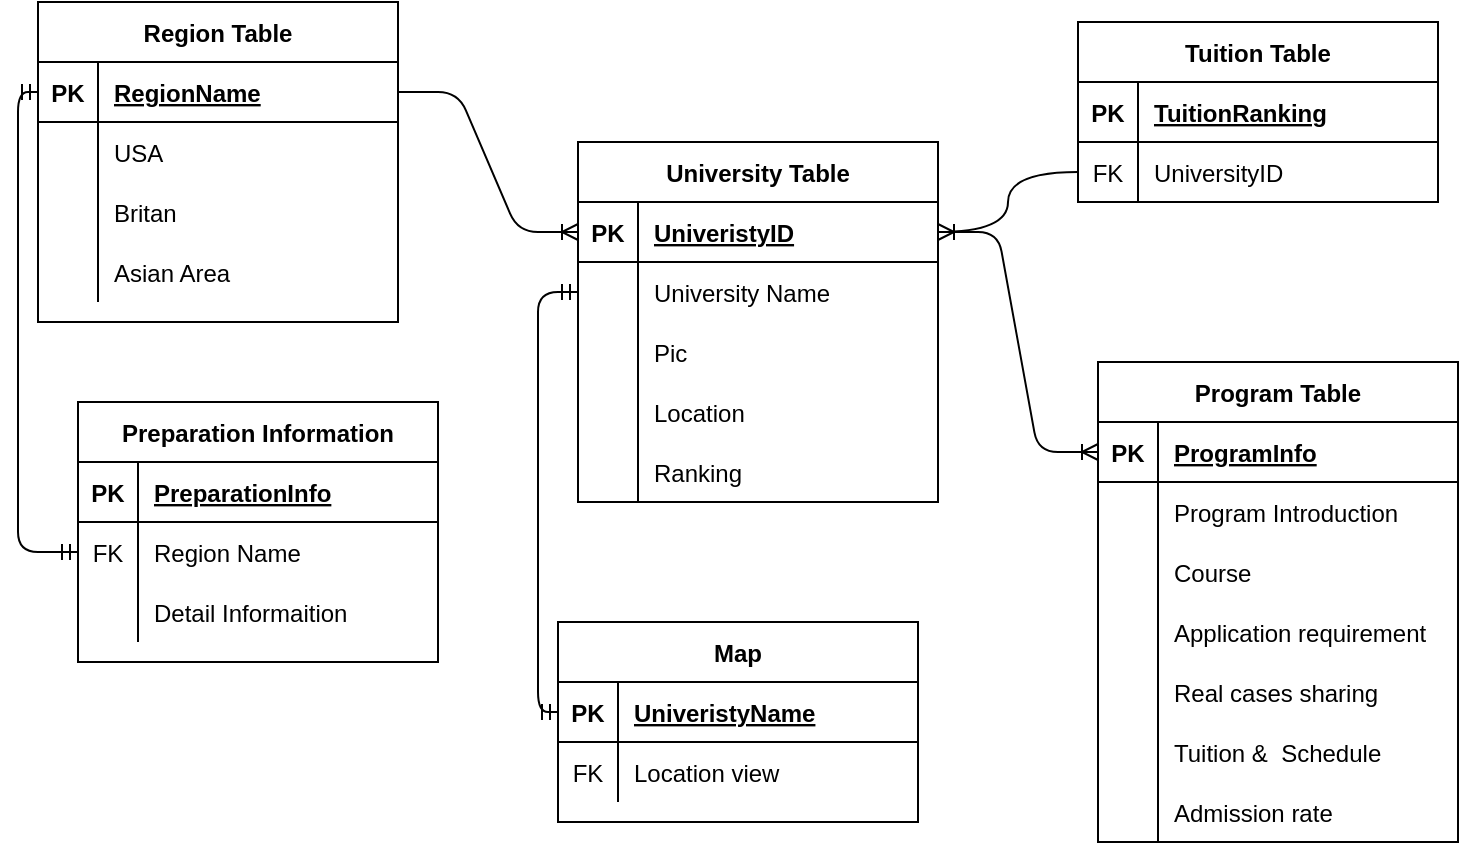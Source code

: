 <mxfile version="13.7.9" type="device"><diagram id="P2NNL9amJcrfR--BU_On" name="Page-1"><mxGraphModel dx="868" dy="433" grid="1" gridSize="10" guides="1" tooltips="1" connect="1" arrows="1" fold="1" page="1" pageScale="1" pageWidth="827" pageHeight="1169" math="0" shadow="0"><root><mxCell id="0"/><mxCell id="1" parent="0"/><mxCell id="5DMe6kzkzquwEsAJqxTu-112" value="" style="edgeStyle=orthogonalEdgeStyle;fontSize=12;html=1;endArrow=ERoneToMany;exitX=0;exitY=0.5;exitDx=0;exitDy=0;curved=1;" parent="1" source="5DMe6kzkzquwEsAJqxTu-72" target="5DMe6kzkzquwEsAJqxTu-4" edge="1"><mxGeometry width="100" height="100" relative="1" as="geometry"><mxPoint x="450" y="50" as="sourcePoint"/><mxPoint x="570" y="160" as="targetPoint"/></mxGeometry></mxCell><mxCell id="5DMe6kzkzquwEsAJqxTu-29" value="Program Table" style="shape=table;startSize=30;container=1;collapsible=1;childLayout=tableLayout;fixedRows=1;rowLines=0;fontStyle=1;align=center;resizeLast=1;" parent="1" vertex="1"><mxGeometry x="570" y="220" width="180" height="240" as="geometry"/></mxCell><mxCell id="5DMe6kzkzquwEsAJqxTu-30" value="" style="shape=partialRectangle;collapsible=0;dropTarget=0;pointerEvents=0;fillColor=none;top=0;left=0;bottom=1;right=0;points=[[0,0.5],[1,0.5]];portConstraint=eastwest;" parent="5DMe6kzkzquwEsAJqxTu-29" vertex="1"><mxGeometry y="30" width="180" height="30" as="geometry"/></mxCell><mxCell id="5DMe6kzkzquwEsAJqxTu-31" value="PK" style="shape=partialRectangle;connectable=0;fillColor=none;top=0;left=0;bottom=0;right=0;fontStyle=1;overflow=hidden;" parent="5DMe6kzkzquwEsAJqxTu-30" vertex="1"><mxGeometry width="30" height="30" as="geometry"/></mxCell><mxCell id="5DMe6kzkzquwEsAJqxTu-32" value="ProgramInfo" style="shape=partialRectangle;connectable=0;fillColor=none;top=0;left=0;bottom=0;right=0;align=left;spacingLeft=6;fontStyle=5;overflow=hidden;" parent="5DMe6kzkzquwEsAJqxTu-30" vertex="1"><mxGeometry x="30" width="150" height="30" as="geometry"/></mxCell><mxCell id="5DMe6kzkzquwEsAJqxTu-33" value="" style="shape=partialRectangle;collapsible=0;dropTarget=0;pointerEvents=0;fillColor=none;top=0;left=0;bottom=0;right=0;points=[[0,0.5],[1,0.5]];portConstraint=eastwest;" parent="5DMe6kzkzquwEsAJqxTu-29" vertex="1"><mxGeometry y="60" width="180" height="30" as="geometry"/></mxCell><mxCell id="5DMe6kzkzquwEsAJqxTu-34" value="" style="shape=partialRectangle;connectable=0;fillColor=none;top=0;left=0;bottom=0;right=0;editable=1;overflow=hidden;" parent="5DMe6kzkzquwEsAJqxTu-33" vertex="1"><mxGeometry width="30" height="30" as="geometry"/></mxCell><mxCell id="5DMe6kzkzquwEsAJqxTu-35" value="Program Introduction" style="shape=partialRectangle;connectable=0;fillColor=none;top=0;left=0;bottom=0;right=0;align=left;spacingLeft=6;overflow=hidden;" parent="5DMe6kzkzquwEsAJqxTu-33" vertex="1"><mxGeometry x="30" width="150" height="30" as="geometry"/></mxCell><mxCell id="5DMe6kzkzquwEsAJqxTu-36" value="" style="shape=partialRectangle;collapsible=0;dropTarget=0;pointerEvents=0;fillColor=none;top=0;left=0;bottom=0;right=0;points=[[0,0.5],[1,0.5]];portConstraint=eastwest;" parent="5DMe6kzkzquwEsAJqxTu-29" vertex="1"><mxGeometry y="90" width="180" height="30" as="geometry"/></mxCell><mxCell id="5DMe6kzkzquwEsAJqxTu-37" value="" style="shape=partialRectangle;connectable=0;fillColor=none;top=0;left=0;bottom=0;right=0;editable=1;overflow=hidden;" parent="5DMe6kzkzquwEsAJqxTu-36" vertex="1"><mxGeometry width="30" height="30" as="geometry"/></mxCell><mxCell id="5DMe6kzkzquwEsAJqxTu-38" value="Course" style="shape=partialRectangle;connectable=0;fillColor=none;top=0;left=0;bottom=0;right=0;align=left;spacingLeft=6;overflow=hidden;" parent="5DMe6kzkzquwEsAJqxTu-36" vertex="1"><mxGeometry x="30" width="150" height="30" as="geometry"/></mxCell><mxCell id="5DMe6kzkzquwEsAJqxTu-39" value="" style="shape=partialRectangle;collapsible=0;dropTarget=0;pointerEvents=0;fillColor=none;top=0;left=0;bottom=0;right=0;points=[[0,0.5],[1,0.5]];portConstraint=eastwest;" parent="5DMe6kzkzquwEsAJqxTu-29" vertex="1"><mxGeometry y="120" width="180" height="30" as="geometry"/></mxCell><mxCell id="5DMe6kzkzquwEsAJqxTu-40" value="" style="shape=partialRectangle;connectable=0;fillColor=none;top=0;left=0;bottom=0;right=0;editable=1;overflow=hidden;" parent="5DMe6kzkzquwEsAJqxTu-39" vertex="1"><mxGeometry width="30" height="30" as="geometry"/></mxCell><mxCell id="5DMe6kzkzquwEsAJqxTu-41" value="Application requirement" style="shape=partialRectangle;connectable=0;fillColor=none;top=0;left=0;bottom=0;right=0;align=left;spacingLeft=6;overflow=hidden;" parent="5DMe6kzkzquwEsAJqxTu-39" vertex="1"><mxGeometry x="30" width="150" height="30" as="geometry"/></mxCell><mxCell id="5DMe6kzkzquwEsAJqxTu-104" value="" style="shape=partialRectangle;collapsible=0;dropTarget=0;pointerEvents=0;fillColor=none;top=0;left=0;bottom=0;right=0;points=[[0,0.5],[1,0.5]];portConstraint=eastwest;" parent="5DMe6kzkzquwEsAJqxTu-29" vertex="1"><mxGeometry y="150" width="180" height="30" as="geometry"/></mxCell><mxCell id="5DMe6kzkzquwEsAJqxTu-105" value="" style="shape=partialRectangle;connectable=0;fillColor=none;top=0;left=0;bottom=0;right=0;editable=1;overflow=hidden;" parent="5DMe6kzkzquwEsAJqxTu-104" vertex="1"><mxGeometry width="30" height="30" as="geometry"/></mxCell><mxCell id="5DMe6kzkzquwEsAJqxTu-106" value="Real cases sharing" style="shape=partialRectangle;connectable=0;fillColor=none;top=0;left=0;bottom=0;right=0;align=left;spacingLeft=6;overflow=hidden;" parent="5DMe6kzkzquwEsAJqxTu-104" vertex="1"><mxGeometry x="30" width="150" height="30" as="geometry"/></mxCell><mxCell id="5DMe6kzkzquwEsAJqxTu-122" value="" style="shape=partialRectangle;collapsible=0;dropTarget=0;pointerEvents=0;fillColor=none;top=0;left=0;bottom=0;right=0;points=[[0,0.5],[1,0.5]];portConstraint=eastwest;" parent="5DMe6kzkzquwEsAJqxTu-29" vertex="1"><mxGeometry y="180" width="180" height="30" as="geometry"/></mxCell><mxCell id="5DMe6kzkzquwEsAJqxTu-123" value="" style="shape=partialRectangle;connectable=0;fillColor=none;top=0;left=0;bottom=0;right=0;editable=1;overflow=hidden;" parent="5DMe6kzkzquwEsAJqxTu-122" vertex="1"><mxGeometry width="30" height="30" as="geometry"/></mxCell><mxCell id="5DMe6kzkzquwEsAJqxTu-124" value="Tuition &amp;  Schedule" style="shape=partialRectangle;connectable=0;fillColor=none;top=0;left=0;bottom=0;right=0;align=left;spacingLeft=6;overflow=hidden;" parent="5DMe6kzkzquwEsAJqxTu-122" vertex="1"><mxGeometry x="30" width="150" height="30" as="geometry"/></mxCell><mxCell id="TabTLp0VnA0_l2loUr3l-8" value="" style="shape=partialRectangle;collapsible=0;dropTarget=0;pointerEvents=0;fillColor=none;top=0;left=0;bottom=0;right=0;points=[[0,0.5],[1,0.5]];portConstraint=eastwest;" parent="5DMe6kzkzquwEsAJqxTu-29" vertex="1"><mxGeometry y="210" width="180" height="30" as="geometry"/></mxCell><mxCell id="TabTLp0VnA0_l2loUr3l-9" value="" style="shape=partialRectangle;connectable=0;fillColor=none;top=0;left=0;bottom=0;right=0;editable=1;overflow=hidden;" parent="TabTLp0VnA0_l2loUr3l-8" vertex="1"><mxGeometry width="30" height="30" as="geometry"/></mxCell><mxCell id="TabTLp0VnA0_l2loUr3l-10" value="Admission rate" style="shape=partialRectangle;connectable=0;fillColor=none;top=0;left=0;bottom=0;right=0;align=left;spacingLeft=6;overflow=hidden;" parent="TabTLp0VnA0_l2loUr3l-8" vertex="1"><mxGeometry x="30" width="150" height="30" as="geometry"/></mxCell><mxCell id="5DMe6kzkzquwEsAJqxTu-110" value="" style="edgeStyle=entityRelationEdgeStyle;fontSize=12;html=1;endArrow=ERoneToMany;entryX=0;entryY=0.5;entryDx=0;entryDy=0;exitX=1;exitY=0.5;exitDx=0;exitDy=0;" parent="1" source="5DMe6kzkzquwEsAJqxTu-56" target="5DMe6kzkzquwEsAJqxTu-4" edge="1"><mxGeometry width="100" height="100" relative="1" as="geometry"><mxPoint x="240" y="90" as="sourcePoint"/><mxPoint x="310" y="110" as="targetPoint"/></mxGeometry></mxCell><mxCell id="5DMe6kzkzquwEsAJqxTu-3" value="University Table" style="shape=table;startSize=30;container=1;collapsible=1;childLayout=tableLayout;fixedRows=1;rowLines=0;fontStyle=1;align=center;resizeLast=1;" parent="1" vertex="1"><mxGeometry x="310" y="110" width="180" height="180" as="geometry"/></mxCell><mxCell id="5DMe6kzkzquwEsAJqxTu-4" value="" style="shape=partialRectangle;collapsible=0;dropTarget=0;pointerEvents=0;fillColor=none;top=0;left=0;bottom=1;right=0;points=[[0,0.5],[1,0.5]];portConstraint=eastwest;" parent="5DMe6kzkzquwEsAJqxTu-3" vertex="1"><mxGeometry y="30" width="180" height="30" as="geometry"/></mxCell><mxCell id="5DMe6kzkzquwEsAJqxTu-5" value="PK" style="shape=partialRectangle;connectable=0;fillColor=none;top=0;left=0;bottom=0;right=0;fontStyle=1;overflow=hidden;" parent="5DMe6kzkzquwEsAJqxTu-4" vertex="1"><mxGeometry width="30" height="30" as="geometry"/></mxCell><mxCell id="5DMe6kzkzquwEsAJqxTu-6" value="UniveristyID" style="shape=partialRectangle;connectable=0;fillColor=none;top=0;left=0;bottom=0;right=0;align=left;spacingLeft=6;fontStyle=5;overflow=hidden;" parent="5DMe6kzkzquwEsAJqxTu-4" vertex="1"><mxGeometry x="30" width="150" height="30" as="geometry"/></mxCell><mxCell id="5DMe6kzkzquwEsAJqxTu-7" value="" style="shape=partialRectangle;collapsible=0;dropTarget=0;pointerEvents=0;fillColor=none;top=0;left=0;bottom=0;right=0;points=[[0,0.5],[1,0.5]];portConstraint=eastwest;" parent="5DMe6kzkzquwEsAJqxTu-3" vertex="1"><mxGeometry y="60" width="180" height="30" as="geometry"/></mxCell><mxCell id="5DMe6kzkzquwEsAJqxTu-8" value="" style="shape=partialRectangle;connectable=0;fillColor=none;top=0;left=0;bottom=0;right=0;editable=1;overflow=hidden;" parent="5DMe6kzkzquwEsAJqxTu-7" vertex="1"><mxGeometry width="30" height="30" as="geometry"/></mxCell><mxCell id="5DMe6kzkzquwEsAJqxTu-9" value="University Name" style="shape=partialRectangle;connectable=0;fillColor=none;top=0;left=0;bottom=0;right=0;align=left;spacingLeft=6;overflow=hidden;" parent="5DMe6kzkzquwEsAJqxTu-7" vertex="1"><mxGeometry x="30" width="150" height="30" as="geometry"/></mxCell><mxCell id="5DMe6kzkzquwEsAJqxTu-10" value="" style="shape=partialRectangle;collapsible=0;dropTarget=0;pointerEvents=0;fillColor=none;top=0;left=0;bottom=0;right=0;points=[[0,0.5],[1,0.5]];portConstraint=eastwest;" parent="5DMe6kzkzquwEsAJqxTu-3" vertex="1"><mxGeometry y="90" width="180" height="30" as="geometry"/></mxCell><mxCell id="5DMe6kzkzquwEsAJqxTu-11" value="" style="shape=partialRectangle;connectable=0;fillColor=none;top=0;left=0;bottom=0;right=0;editable=1;overflow=hidden;" parent="5DMe6kzkzquwEsAJqxTu-10" vertex="1"><mxGeometry width="30" height="30" as="geometry"/></mxCell><mxCell id="5DMe6kzkzquwEsAJqxTu-12" value="Pic" style="shape=partialRectangle;connectable=0;fillColor=none;top=0;left=0;bottom=0;right=0;align=left;spacingLeft=6;overflow=hidden;" parent="5DMe6kzkzquwEsAJqxTu-10" vertex="1"><mxGeometry x="30" width="150" height="30" as="geometry"/></mxCell><mxCell id="5DMe6kzkzquwEsAJqxTu-13" value="" style="shape=partialRectangle;collapsible=0;dropTarget=0;pointerEvents=0;fillColor=none;top=0;left=0;bottom=0;right=0;points=[[0,0.5],[1,0.5]];portConstraint=eastwest;" parent="5DMe6kzkzquwEsAJqxTu-3" vertex="1"><mxGeometry y="120" width="180" height="30" as="geometry"/></mxCell><mxCell id="5DMe6kzkzquwEsAJqxTu-14" value="" style="shape=partialRectangle;connectable=0;fillColor=none;top=0;left=0;bottom=0;right=0;editable=1;overflow=hidden;" parent="5DMe6kzkzquwEsAJqxTu-13" vertex="1"><mxGeometry width="30" height="30" as="geometry"/></mxCell><mxCell id="5DMe6kzkzquwEsAJqxTu-15" value="Location" style="shape=partialRectangle;connectable=0;fillColor=none;top=0;left=0;bottom=0;right=0;align=left;spacingLeft=6;overflow=hidden;" parent="5DMe6kzkzquwEsAJqxTu-13" vertex="1"><mxGeometry x="30" width="150" height="30" as="geometry"/></mxCell><mxCell id="5DMe6kzkzquwEsAJqxTu-107" value="" style="shape=partialRectangle;collapsible=0;dropTarget=0;pointerEvents=0;fillColor=none;top=0;left=0;bottom=0;right=0;points=[[0,0.5],[1,0.5]];portConstraint=eastwest;" parent="5DMe6kzkzquwEsAJqxTu-3" vertex="1"><mxGeometry y="150" width="180" height="30" as="geometry"/></mxCell><mxCell id="5DMe6kzkzquwEsAJqxTu-108" value="" style="shape=partialRectangle;connectable=0;fillColor=none;top=0;left=0;bottom=0;right=0;editable=1;overflow=hidden;" parent="5DMe6kzkzquwEsAJqxTu-107" vertex="1"><mxGeometry width="30" height="30" as="geometry"/></mxCell><mxCell id="5DMe6kzkzquwEsAJqxTu-109" value="Ranking" style="shape=partialRectangle;connectable=0;fillColor=none;top=0;left=0;bottom=0;right=0;align=left;spacingLeft=6;overflow=hidden;" parent="5DMe6kzkzquwEsAJqxTu-107" vertex="1"><mxGeometry x="30" width="150" height="30" as="geometry"/></mxCell><mxCell id="5DMe6kzkzquwEsAJqxTu-68" value="Tuition Table" style="shape=table;startSize=30;container=1;collapsible=1;childLayout=tableLayout;fixedRows=1;rowLines=0;fontStyle=1;align=center;resizeLast=1;" parent="1" vertex="1"><mxGeometry x="560" y="50" width="180" height="90" as="geometry"/></mxCell><mxCell id="5DMe6kzkzquwEsAJqxTu-69" value="" style="shape=partialRectangle;collapsible=0;dropTarget=0;pointerEvents=0;fillColor=none;top=0;left=0;bottom=1;right=0;points=[[0,0.5],[1,0.5]];portConstraint=eastwest;" parent="5DMe6kzkzquwEsAJqxTu-68" vertex="1"><mxGeometry y="30" width="180" height="30" as="geometry"/></mxCell><mxCell id="5DMe6kzkzquwEsAJqxTu-70" value="PK" style="shape=partialRectangle;connectable=0;fillColor=none;top=0;left=0;bottom=0;right=0;fontStyle=1;overflow=hidden;" parent="5DMe6kzkzquwEsAJqxTu-69" vertex="1"><mxGeometry width="30" height="30" as="geometry"/></mxCell><mxCell id="5DMe6kzkzquwEsAJqxTu-71" value="TuitionRanking" style="shape=partialRectangle;connectable=0;fillColor=none;top=0;left=0;bottom=0;right=0;align=left;spacingLeft=6;fontStyle=5;overflow=hidden;" parent="5DMe6kzkzquwEsAJqxTu-69" vertex="1"><mxGeometry x="30" width="150" height="30" as="geometry"/></mxCell><mxCell id="5DMe6kzkzquwEsAJqxTu-72" value="" style="shape=partialRectangle;collapsible=0;dropTarget=0;pointerEvents=0;fillColor=none;top=0;left=0;bottom=0;right=0;points=[[0,0.5],[1,0.5]];portConstraint=eastwest;" parent="5DMe6kzkzquwEsAJqxTu-68" vertex="1"><mxGeometry y="60" width="180" height="30" as="geometry"/></mxCell><mxCell id="5DMe6kzkzquwEsAJqxTu-73" value="FK" style="shape=partialRectangle;connectable=0;fillColor=none;top=0;left=0;bottom=0;right=0;editable=1;overflow=hidden;" parent="5DMe6kzkzquwEsAJqxTu-72" vertex="1"><mxGeometry width="30" height="30" as="geometry"/></mxCell><mxCell id="5DMe6kzkzquwEsAJqxTu-74" value="UniversityID" style="shape=partialRectangle;connectable=0;fillColor=none;top=0;left=0;bottom=0;right=0;align=left;spacingLeft=6;overflow=hidden;" parent="5DMe6kzkzquwEsAJqxTu-72" vertex="1"><mxGeometry x="30" width="150" height="30" as="geometry"/></mxCell><mxCell id="5DMe6kzkzquwEsAJqxTu-55" value="Region Table" style="shape=table;startSize=30;container=1;collapsible=1;childLayout=tableLayout;fixedRows=1;rowLines=0;fontStyle=1;align=center;resizeLast=1;" parent="1" vertex="1"><mxGeometry x="40" y="40" width="180" height="160" as="geometry"/></mxCell><mxCell id="5DMe6kzkzquwEsAJqxTu-56" value="" style="shape=partialRectangle;collapsible=0;dropTarget=0;pointerEvents=0;fillColor=none;top=0;left=0;bottom=1;right=0;points=[[0,0.5],[1,0.5]];portConstraint=eastwest;" parent="5DMe6kzkzquwEsAJqxTu-55" vertex="1"><mxGeometry y="30" width="180" height="30" as="geometry"/></mxCell><mxCell id="5DMe6kzkzquwEsAJqxTu-57" value="PK" style="shape=partialRectangle;connectable=0;fillColor=none;top=0;left=0;bottom=0;right=0;fontStyle=1;overflow=hidden;" parent="5DMe6kzkzquwEsAJqxTu-56" vertex="1"><mxGeometry width="30" height="30" as="geometry"/></mxCell><mxCell id="5DMe6kzkzquwEsAJqxTu-58" value="RegionName" style="shape=partialRectangle;connectable=0;fillColor=none;top=0;left=0;bottom=0;right=0;align=left;spacingLeft=6;fontStyle=5;overflow=hidden;" parent="5DMe6kzkzquwEsAJqxTu-56" vertex="1"><mxGeometry x="30" width="150" height="30" as="geometry"/></mxCell><mxCell id="5DMe6kzkzquwEsAJqxTu-59" value="" style="shape=partialRectangle;collapsible=0;dropTarget=0;pointerEvents=0;fillColor=none;top=0;left=0;bottom=0;right=0;points=[[0,0.5],[1,0.5]];portConstraint=eastwest;" parent="5DMe6kzkzquwEsAJqxTu-55" vertex="1"><mxGeometry y="60" width="180" height="30" as="geometry"/></mxCell><mxCell id="5DMe6kzkzquwEsAJqxTu-60" value="" style="shape=partialRectangle;connectable=0;fillColor=none;top=0;left=0;bottom=0;right=0;editable=1;overflow=hidden;" parent="5DMe6kzkzquwEsAJqxTu-59" vertex="1"><mxGeometry width="30" height="30" as="geometry"/></mxCell><mxCell id="5DMe6kzkzquwEsAJqxTu-61" value="USA" style="shape=partialRectangle;connectable=0;fillColor=none;top=0;left=0;bottom=0;right=0;align=left;spacingLeft=6;overflow=hidden;" parent="5DMe6kzkzquwEsAJqxTu-59" vertex="1"><mxGeometry x="30" width="150" height="30" as="geometry"/></mxCell><mxCell id="5DMe6kzkzquwEsAJqxTu-62" value="" style="shape=partialRectangle;collapsible=0;dropTarget=0;pointerEvents=0;fillColor=none;top=0;left=0;bottom=0;right=0;points=[[0,0.5],[1,0.5]];portConstraint=eastwest;" parent="5DMe6kzkzquwEsAJqxTu-55" vertex="1"><mxGeometry y="90" width="180" height="30" as="geometry"/></mxCell><mxCell id="5DMe6kzkzquwEsAJqxTu-63" value="" style="shape=partialRectangle;connectable=0;fillColor=none;top=0;left=0;bottom=0;right=0;editable=1;overflow=hidden;" parent="5DMe6kzkzquwEsAJqxTu-62" vertex="1"><mxGeometry width="30" height="30" as="geometry"/></mxCell><mxCell id="5DMe6kzkzquwEsAJqxTu-64" value="Britan" style="shape=partialRectangle;connectable=0;fillColor=none;top=0;left=0;bottom=0;right=0;align=left;spacingLeft=6;overflow=hidden;" parent="5DMe6kzkzquwEsAJqxTu-62" vertex="1"><mxGeometry x="30" width="150" height="30" as="geometry"/></mxCell><mxCell id="5DMe6kzkzquwEsAJqxTu-65" value="" style="shape=partialRectangle;collapsible=0;dropTarget=0;pointerEvents=0;fillColor=none;top=0;left=0;bottom=0;right=0;points=[[0,0.5],[1,0.5]];portConstraint=eastwest;" parent="5DMe6kzkzquwEsAJqxTu-55" vertex="1"><mxGeometry y="120" width="180" height="30" as="geometry"/></mxCell><mxCell id="5DMe6kzkzquwEsAJqxTu-66" value="" style="shape=partialRectangle;connectable=0;fillColor=none;top=0;left=0;bottom=0;right=0;editable=1;overflow=hidden;" parent="5DMe6kzkzquwEsAJqxTu-65" vertex="1"><mxGeometry width="30" height="30" as="geometry"/></mxCell><mxCell id="5DMe6kzkzquwEsAJqxTu-67" value="Asian Area" style="shape=partialRectangle;connectable=0;fillColor=none;top=0;left=0;bottom=0;right=0;align=left;spacingLeft=6;overflow=hidden;" parent="5DMe6kzkzquwEsAJqxTu-65" vertex="1"><mxGeometry x="30" width="150" height="30" as="geometry"/></mxCell><mxCell id="5DMe6kzkzquwEsAJqxTu-120" value="" style="edgeStyle=entityRelationEdgeStyle;fontSize=12;html=1;endArrow=ERoneToMany;entryX=0;entryY=0.5;entryDx=0;entryDy=0;exitX=1;exitY=0.5;exitDx=0;exitDy=0;" parent="1" source="5DMe6kzkzquwEsAJqxTu-4" target="5DMe6kzkzquwEsAJqxTu-30" edge="1"><mxGeometry width="100" height="100" relative="1" as="geometry"><mxPoint x="500" y="160" as="sourcePoint"/><mxPoint x="490" y="130" as="targetPoint"/></mxGeometry></mxCell><mxCell id="5DMe6kzkzquwEsAJqxTu-130" value="" style="fontSize=12;html=1;endArrow=ERmandOne;startArrow=ERmandOne;exitX=0;exitY=0.5;exitDx=0;exitDy=0;entryX=0;entryY=0.5;entryDx=0;entryDy=0;edgeStyle=orthogonalEdgeStyle;" parent="1" source="5DMe6kzkzquwEsAJqxTu-85" target="5DMe6kzkzquwEsAJqxTu-56" edge="1"><mxGeometry width="100" height="100" relative="1" as="geometry"><mxPoint x="390" y="280" as="sourcePoint"/><mxPoint x="490" y="180" as="targetPoint"/></mxGeometry></mxCell><mxCell id="5DMe6kzkzquwEsAJqxTu-81" value="Preparation Information" style="shape=table;startSize=30;container=1;collapsible=1;childLayout=tableLayout;fixedRows=1;rowLines=0;fontStyle=1;align=center;resizeLast=1;" parent="1" vertex="1"><mxGeometry x="60" y="240" width="180" height="130" as="geometry"/></mxCell><mxCell id="5DMe6kzkzquwEsAJqxTu-82" value="" style="shape=partialRectangle;collapsible=0;dropTarget=0;pointerEvents=0;fillColor=none;top=0;left=0;bottom=1;right=0;points=[[0,0.5],[1,0.5]];portConstraint=eastwest;" parent="5DMe6kzkzquwEsAJqxTu-81" vertex="1"><mxGeometry y="30" width="180" height="30" as="geometry"/></mxCell><mxCell id="5DMe6kzkzquwEsAJqxTu-83" value="PK" style="shape=partialRectangle;connectable=0;fillColor=none;top=0;left=0;bottom=0;right=0;fontStyle=1;overflow=hidden;" parent="5DMe6kzkzquwEsAJqxTu-82" vertex="1"><mxGeometry width="30" height="30" as="geometry"/></mxCell><mxCell id="5DMe6kzkzquwEsAJqxTu-84" value="PreparationInfo" style="shape=partialRectangle;connectable=0;fillColor=none;top=0;left=0;bottom=0;right=0;align=left;spacingLeft=6;fontStyle=5;overflow=hidden;" parent="5DMe6kzkzquwEsAJqxTu-82" vertex="1"><mxGeometry x="30" width="150" height="30" as="geometry"/></mxCell><mxCell id="5DMe6kzkzquwEsAJqxTu-85" value="" style="shape=partialRectangle;collapsible=0;dropTarget=0;pointerEvents=0;fillColor=none;top=0;left=0;bottom=0;right=0;points=[[0,0.5],[1,0.5]];portConstraint=eastwest;" parent="5DMe6kzkzquwEsAJqxTu-81" vertex="1"><mxGeometry y="60" width="180" height="30" as="geometry"/></mxCell><mxCell id="5DMe6kzkzquwEsAJqxTu-86" value="FK" style="shape=partialRectangle;connectable=0;fillColor=none;top=0;left=0;bottom=0;right=0;editable=1;overflow=hidden;" parent="5DMe6kzkzquwEsAJqxTu-85" vertex="1"><mxGeometry width="30" height="30" as="geometry"/></mxCell><mxCell id="5DMe6kzkzquwEsAJqxTu-87" value="Region Name" style="shape=partialRectangle;connectable=0;fillColor=none;top=0;left=0;bottom=0;right=0;align=left;spacingLeft=6;overflow=hidden;" parent="5DMe6kzkzquwEsAJqxTu-85" vertex="1"><mxGeometry x="30" width="150" height="30" as="geometry"/></mxCell><mxCell id="5DMe6kzkzquwEsAJqxTu-88" value="" style="shape=partialRectangle;collapsible=0;dropTarget=0;pointerEvents=0;fillColor=none;top=0;left=0;bottom=0;right=0;points=[[0,0.5],[1,0.5]];portConstraint=eastwest;" parent="5DMe6kzkzquwEsAJqxTu-81" vertex="1"><mxGeometry y="90" width="180" height="30" as="geometry"/></mxCell><mxCell id="5DMe6kzkzquwEsAJqxTu-89" value="" style="shape=partialRectangle;connectable=0;fillColor=none;top=0;left=0;bottom=0;right=0;editable=1;overflow=hidden;" parent="5DMe6kzkzquwEsAJqxTu-88" vertex="1"><mxGeometry width="30" height="30" as="geometry"/></mxCell><mxCell id="5DMe6kzkzquwEsAJqxTu-90" value="Detail Informaition" style="shape=partialRectangle;connectable=0;fillColor=none;top=0;left=0;bottom=0;right=0;align=left;spacingLeft=6;overflow=hidden;" parent="5DMe6kzkzquwEsAJqxTu-88" vertex="1"><mxGeometry x="30" width="150" height="30" as="geometry"/></mxCell><mxCell id="11iFsccNWr4ZUy0-8pXQ-11" value="Map" style="shape=table;startSize=30;container=1;collapsible=1;childLayout=tableLayout;fixedRows=1;rowLines=0;fontStyle=1;align=center;resizeLast=1;" vertex="1" parent="1"><mxGeometry x="300" y="350" width="180" height="100" as="geometry"/></mxCell><mxCell id="11iFsccNWr4ZUy0-8pXQ-12" value="" style="shape=partialRectangle;collapsible=0;dropTarget=0;pointerEvents=0;fillColor=none;top=0;left=0;bottom=1;right=0;points=[[0,0.5],[1,0.5]];portConstraint=eastwest;" vertex="1" parent="11iFsccNWr4ZUy0-8pXQ-11"><mxGeometry y="30" width="180" height="30" as="geometry"/></mxCell><mxCell id="11iFsccNWr4ZUy0-8pXQ-13" value="PK" style="shape=partialRectangle;connectable=0;fillColor=none;top=0;left=0;bottom=0;right=0;fontStyle=1;overflow=hidden;" vertex="1" parent="11iFsccNWr4ZUy0-8pXQ-12"><mxGeometry width="30" height="30" as="geometry"/></mxCell><mxCell id="11iFsccNWr4ZUy0-8pXQ-14" value="UniveristyName" style="shape=partialRectangle;connectable=0;fillColor=none;top=0;left=0;bottom=0;right=0;align=left;spacingLeft=6;fontStyle=5;overflow=hidden;" vertex="1" parent="11iFsccNWr4ZUy0-8pXQ-12"><mxGeometry x="30" width="150" height="30" as="geometry"/></mxCell><mxCell id="11iFsccNWr4ZUy0-8pXQ-15" value="" style="shape=partialRectangle;collapsible=0;dropTarget=0;pointerEvents=0;fillColor=none;top=0;left=0;bottom=0;right=0;points=[[0,0.5],[1,0.5]];portConstraint=eastwest;" vertex="1" parent="11iFsccNWr4ZUy0-8pXQ-11"><mxGeometry y="60" width="180" height="30" as="geometry"/></mxCell><mxCell id="11iFsccNWr4ZUy0-8pXQ-16" value="FK" style="shape=partialRectangle;connectable=0;fillColor=none;top=0;left=0;bottom=0;right=0;editable=1;overflow=hidden;" vertex="1" parent="11iFsccNWr4ZUy0-8pXQ-15"><mxGeometry width="30" height="30" as="geometry"/></mxCell><mxCell id="11iFsccNWr4ZUy0-8pXQ-17" value="Location view" style="shape=partialRectangle;connectable=0;fillColor=none;top=0;left=0;bottom=0;right=0;align=left;spacingLeft=6;overflow=hidden;" vertex="1" parent="11iFsccNWr4ZUy0-8pXQ-15"><mxGeometry x="30" width="150" height="30" as="geometry"/></mxCell><mxCell id="11iFsccNWr4ZUy0-8pXQ-21" value="" style="fontSize=12;html=1;endArrow=ERmandOne;startArrow=ERmandOne;entryX=0;entryY=0.5;entryDx=0;entryDy=0;exitX=0;exitY=0.5;exitDx=0;exitDy=0;edgeStyle=orthogonalEdgeStyle;" edge="1" parent="1" source="11iFsccNWr4ZUy0-8pXQ-12" target="5DMe6kzkzquwEsAJqxTu-7"><mxGeometry width="100" height="100" relative="1" as="geometry"><mxPoint x="290" y="430" as="sourcePoint"/><mxPoint x="490" y="210" as="targetPoint"/></mxGeometry></mxCell></root></mxGraphModel></diagram></mxfile>
